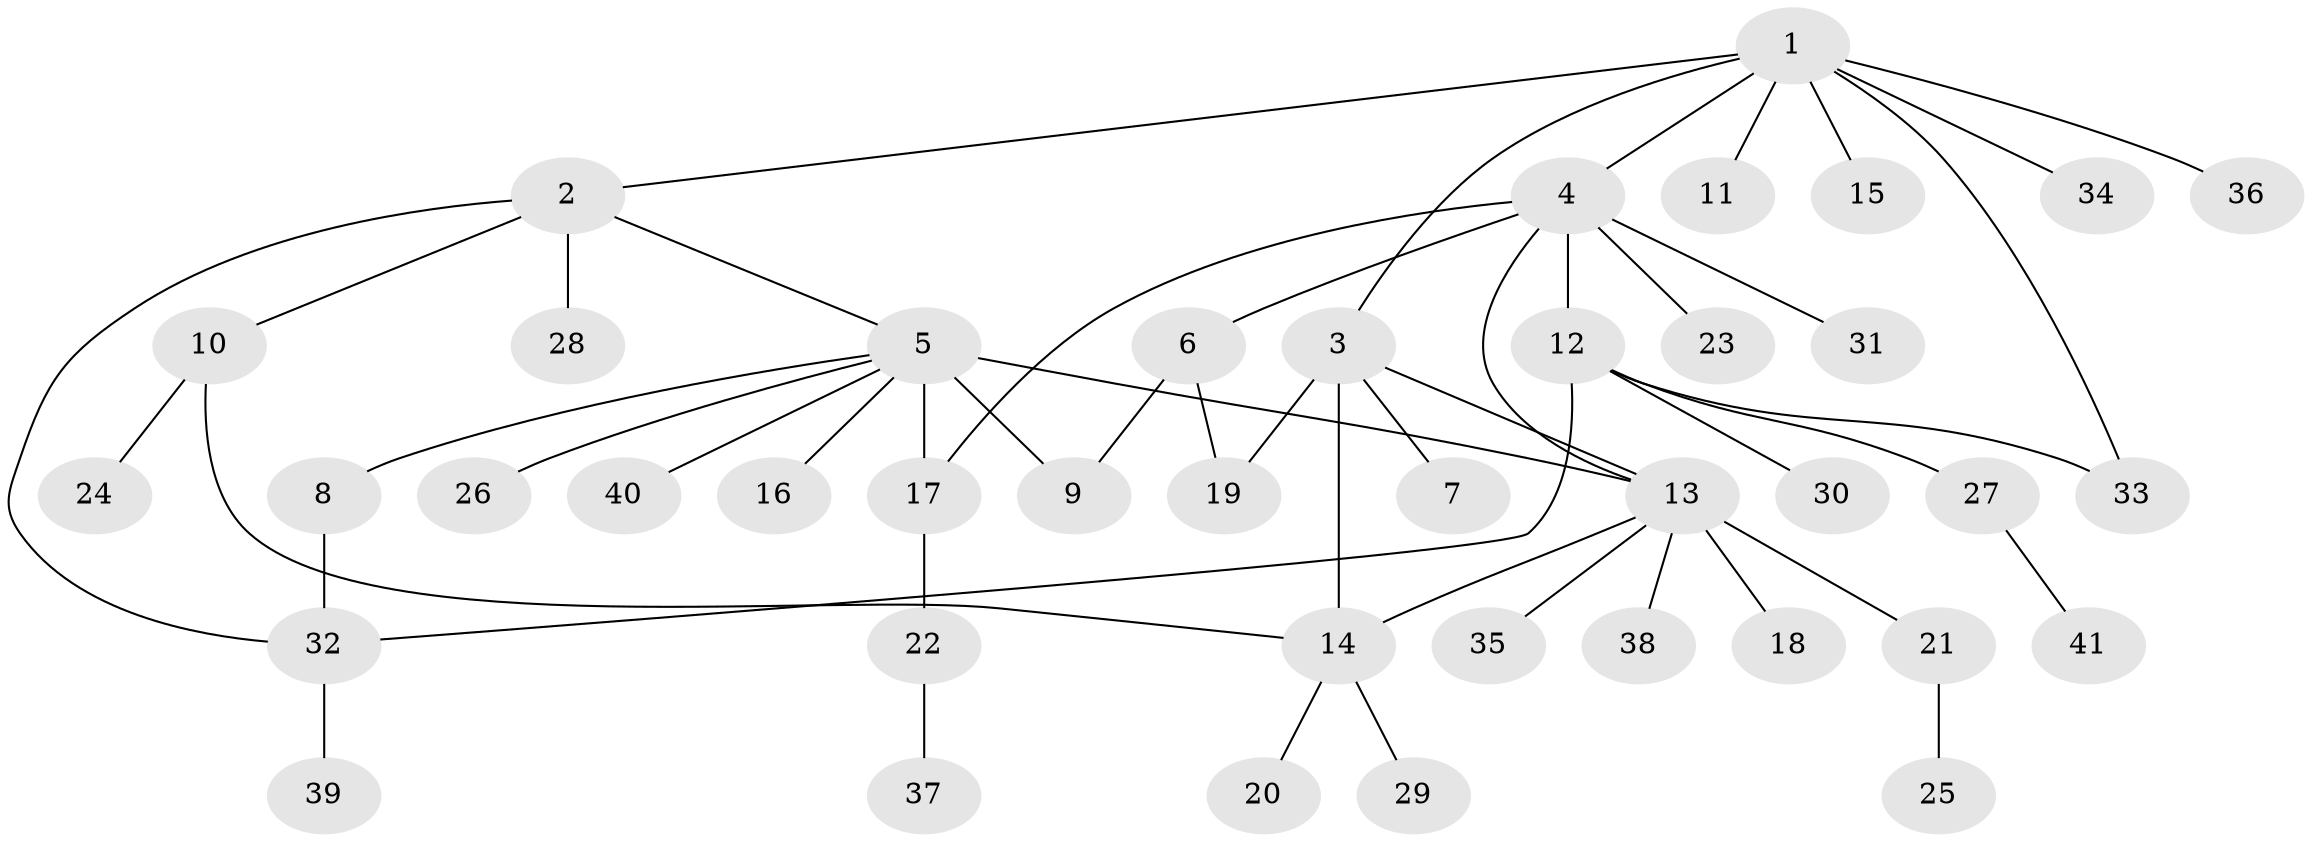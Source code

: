 // original degree distribution, {10: 0.012345679012345678, 6: 0.037037037037037035, 13: 0.012345679012345678, 12: 0.012345679012345678, 14: 0.012345679012345678, 2: 0.2222222222222222, 3: 0.07407407407407407, 4: 0.012345679012345678, 1: 0.5802469135802469, 11: 0.012345679012345678, 5: 0.012345679012345678}
// Generated by graph-tools (version 1.1) at 2025/35/03/09/25 02:35:28]
// undirected, 41 vertices, 50 edges
graph export_dot {
graph [start="1"]
  node [color=gray90,style=filled];
  1;
  2;
  3;
  4;
  5;
  6;
  7;
  8;
  9;
  10;
  11;
  12;
  13;
  14;
  15;
  16;
  17;
  18;
  19;
  20;
  21;
  22;
  23;
  24;
  25;
  26;
  27;
  28;
  29;
  30;
  31;
  32;
  33;
  34;
  35;
  36;
  37;
  38;
  39;
  40;
  41;
  1 -- 2 [weight=1.0];
  1 -- 3 [weight=1.0];
  1 -- 4 [weight=1.0];
  1 -- 11 [weight=1.0];
  1 -- 15 [weight=1.0];
  1 -- 33 [weight=1.0];
  1 -- 34 [weight=1.0];
  1 -- 36 [weight=1.0];
  2 -- 5 [weight=1.0];
  2 -- 10 [weight=1.0];
  2 -- 28 [weight=1.0];
  2 -- 32 [weight=1.0];
  3 -- 7 [weight=1.0];
  3 -- 13 [weight=1.0];
  3 -- 14 [weight=6.0];
  3 -- 19 [weight=1.0];
  4 -- 6 [weight=2.0];
  4 -- 12 [weight=1.0];
  4 -- 13 [weight=1.0];
  4 -- 17 [weight=1.0];
  4 -- 23 [weight=1.0];
  4 -- 31 [weight=3.0];
  5 -- 8 [weight=1.0];
  5 -- 9 [weight=1.0];
  5 -- 13 [weight=1.0];
  5 -- 16 [weight=1.0];
  5 -- 17 [weight=6.0];
  5 -- 26 [weight=1.0];
  5 -- 40 [weight=1.0];
  6 -- 9 [weight=1.0];
  6 -- 19 [weight=3.0];
  8 -- 32 [weight=1.0];
  10 -- 14 [weight=1.0];
  10 -- 24 [weight=1.0];
  12 -- 27 [weight=1.0];
  12 -- 30 [weight=1.0];
  12 -- 32 [weight=1.0];
  12 -- 33 [weight=1.0];
  13 -- 14 [weight=1.0];
  13 -- 18 [weight=1.0];
  13 -- 21 [weight=1.0];
  13 -- 35 [weight=1.0];
  13 -- 38 [weight=1.0];
  14 -- 20 [weight=1.0];
  14 -- 29 [weight=1.0];
  17 -- 22 [weight=1.0];
  21 -- 25 [weight=1.0];
  22 -- 37 [weight=1.0];
  27 -- 41 [weight=1.0];
  32 -- 39 [weight=1.0];
}
